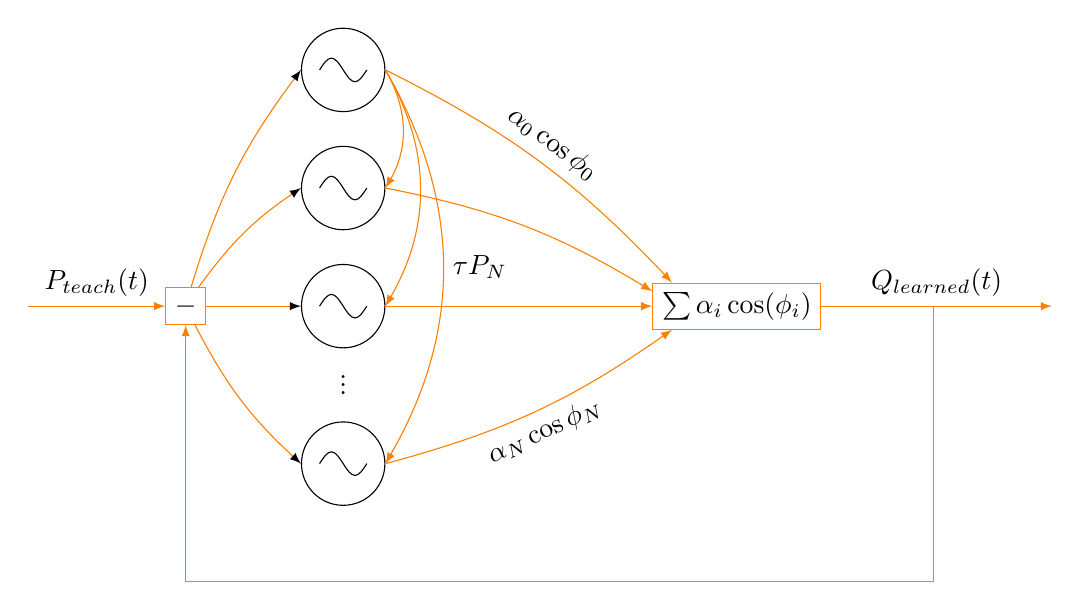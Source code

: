 \begin{tikzpicture}
\draw node[draw=orange] (minus){$-$};
\draw (minus) +(2,3) node[draw,circle,text width=0.8cm,after node path={(\tikzlastnode) ++(-0.3,0) sin +(0.15,0.15) cos +(0.15,-0.15) sin +(0.15,-0.15) cos +(0.15,0.15)}](osci0){};
\draw (minus) +(2,1.5) node[draw,circle,text width=0.8cm,after node path={(\tikzlastnode) ++(-0.3,0) sin +(0.15,0.15) cos +(0.15,-0.15) sin +(0.15,-0.15) cos +(0.15,0.15)}](osci1){};
\draw (minus) +(2,0) node[draw,circle,text width=0.8cm,after node path={(\tikzlastnode) ++(-0.3,0) sin +(0.15,0.15) cos +(0.15,-0.15) sin +(0.15,-0.15) cos +(0.15,0.15)}](osci2){};
\draw (minus) +(2,-2) node[draw,circle,text width=0.8cm,after node path={(\tikzlastnode) ++(-0.3,0) sin +(0.15,0.15) cos +(0.15,-0.15) sin +(0.15,-0.15) cos +(0.15,0.15)}](osciN){};
\draw (minus) +(7,0) node[draw=orange](sum){$\sum \alpha_i\cos(\phi_i)$};
\draw (minus) +(2,-0.9) node(point){.};
\draw (minus) +(2,-1) node(point2){.};
\draw (minus) +(2,-1.1) node(point3){.};

\path[draw=orange,arrows=-latex] (minus) edge [curve to,bend left=10] (osci0.west);
\path[draw=orange,arrows=-latex] (minus) edge [curve to,bend left=10] (osci1.west);
\path[draw=orange,arrows=-latex] (minus) edge (osci2.west);
\path[draw=orange,arrows=-latex] (minus) edge [curve to,bend right=10] (osciN.west);

\path[draw=orange,arrows=-latex] (osci0.east) to [curve to,bend left=10] node[above,sloped] {$\alpha_0\cos\phi_0$} (sum.160);
\path[draw=orange,arrows=-latex] (osci1.east) to [curve to,bend left=10] node[below,sloped] {} (sum.170);
\path[draw=orange,arrows=-latex] (osci2.east) to node[below,sloped] {} (sum);
\path[draw=orange,arrows=-latex] (osciN.east) to [curve to,bend right=10] node[below,sloped] {$\alpha_N\cos\phi_N$} (sum.200);

\path[draw=orange,arrows=-latex] (osci0.east) to [curve to,bend left=30] node[] {} (osci1.east);
\path[draw=orange,arrows=-latex] (osci0.east) to [curve to,bend left=30] node[] {} (osci2.east);
\path[draw=orange,arrows=-latex] (osci0.east) to [curve to,bend left=30] node[right] {$\tau P_N$} (osciN.east);

\path[draw=orange,arrows=-latex] (sum) to node[above] {$Q_{learned}(t)$} (11,0);
\path[draw=orange,arrows=-latex] (9.5,0) -- +(0,-3.5) -- (0,-3.5) -- (minus.south);

\path[draw=orange,arrows=-latex] (-2,0) to node[above] {$P_{teach}(t)$} (minus);
\end{tikzpicture}